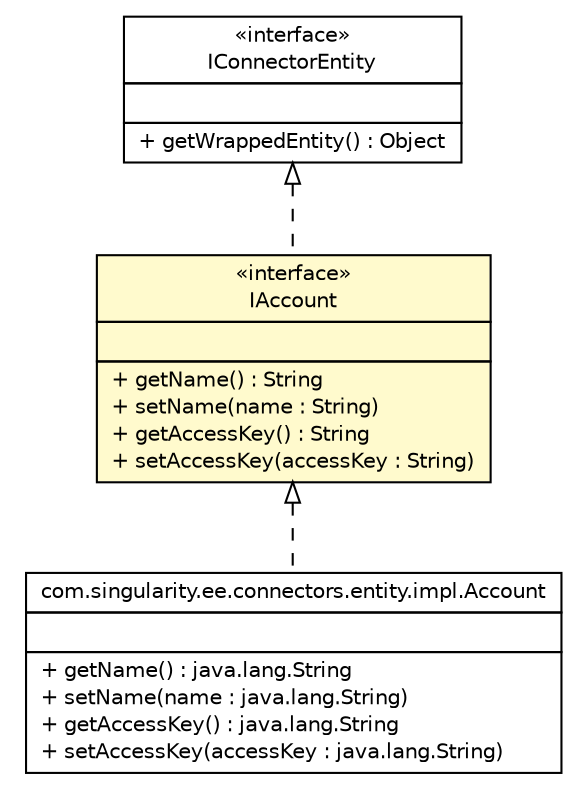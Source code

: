 #!/usr/local/bin/dot
#
# Class diagram 
# Generated by UMLGraph version 5.4 (http://www.umlgraph.org/)
#

digraph G {
	edge [fontname="Helvetica",fontsize=10,labelfontname="Helvetica",labelfontsize=10];
	node [fontname="Helvetica",fontsize=10,shape=plaintext];
	nodesep=0.25;
	ranksep=0.5;
	// com.singularity.ee.connectors.entity.api.IAccount
	c540 [label=<<table title="com.singularity.ee.connectors.entity.api.IAccount" border="0" cellborder="1" cellspacing="0" cellpadding="2" port="p" bgcolor="lemonChiffon" href="./IAccount.html">
		<tr><td><table border="0" cellspacing="0" cellpadding="1">
<tr><td align="center" balign="center"> &#171;interface&#187; </td></tr>
<tr><td align="center" balign="center"> IAccount </td></tr>
		</table></td></tr>
		<tr><td><table border="0" cellspacing="0" cellpadding="1">
<tr><td align="left" balign="left">  </td></tr>
		</table></td></tr>
		<tr><td><table border="0" cellspacing="0" cellpadding="1">
<tr><td align="left" balign="left"> + getName() : String </td></tr>
<tr><td align="left" balign="left"> + setName(name : String) </td></tr>
<tr><td align="left" balign="left"> + getAccessKey() : String </td></tr>
<tr><td align="left" balign="left"> + setAccessKey(accessKey : String) </td></tr>
		</table></td></tr>
		</table>>, URL="./IAccount.html", fontname="Helvetica", fontcolor="black", fontsize=10.0];
	// com.singularity.ee.connectors.entity.api.IConnectorEntity
	c543 [label=<<table title="com.singularity.ee.connectors.entity.api.IConnectorEntity" border="0" cellborder="1" cellspacing="0" cellpadding="2" port="p" href="./IConnectorEntity.html">
		<tr><td><table border="0" cellspacing="0" cellpadding="1">
<tr><td align="center" balign="center"> &#171;interface&#187; </td></tr>
<tr><td align="center" balign="center"> IConnectorEntity </td></tr>
		</table></td></tr>
		<tr><td><table border="0" cellspacing="0" cellpadding="1">
<tr><td align="left" balign="left">  </td></tr>
		</table></td></tr>
		<tr><td><table border="0" cellspacing="0" cellpadding="1">
<tr><td align="left" balign="left"> + getWrappedEntity() : Object </td></tr>
		</table></td></tr>
		</table>>, URL="./IConnectorEntity.html", fontname="Helvetica", fontcolor="black", fontsize=10.0];
	// com.singularity.ee.connectors.entity.impl.Account
	c563 [label=<<table title="com.singularity.ee.connectors.entity.impl.Account" border="0" cellborder="1" cellspacing="0" cellpadding="2" port="p" href="../impl/Account.html">
		<tr><td><table border="0" cellspacing="0" cellpadding="1">
<tr><td align="center" balign="center"> com.singularity.ee.connectors.entity.impl.Account </td></tr>
		</table></td></tr>
		<tr><td><table border="0" cellspacing="0" cellpadding="1">
<tr><td align="left" balign="left">  </td></tr>
		</table></td></tr>
		<tr><td><table border="0" cellspacing="0" cellpadding="1">
<tr><td align="left" balign="left"> + getName() : java.lang.String </td></tr>
<tr><td align="left" balign="left"> + setName(name : java.lang.String) </td></tr>
<tr><td align="left" balign="left"> + getAccessKey() : java.lang.String </td></tr>
<tr><td align="left" balign="left"> + setAccessKey(accessKey : java.lang.String) </td></tr>
		</table></td></tr>
		</table>>, URL="../impl/Account.html", fontname="Helvetica", fontcolor="black", fontsize=10.0];
	//com.singularity.ee.connectors.entity.api.IAccount implements com.singularity.ee.connectors.entity.api.IConnectorEntity
	c543:p -> c540:p [dir=back,arrowtail=empty,style=dashed];
	//com.singularity.ee.connectors.entity.impl.Account implements com.singularity.ee.connectors.entity.api.IAccount
	c540:p -> c563:p [dir=back,arrowtail=empty,style=dashed];
}

